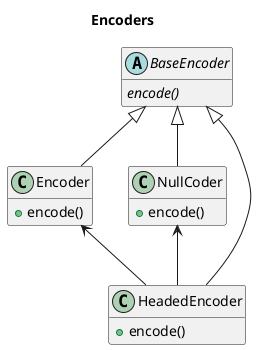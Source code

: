 @startuml
hide empty methods
hide empty attributes

title Encoders

abstract class BaseEncoder {
  {abstract}encode()
}

class Encoder {
  +encode()
}

class NullCoder {
  +encode()
}

class HeadedEncoder {
  +encode()
}

BaseEncoder <|-- Encoder
BaseEncoder <|-- NullCoder
BaseEncoder <|-- HeadedEncoder

HeadedEncoder -up-> NullCoder
HeadedEncoder -up-> Encoder
@enduml
